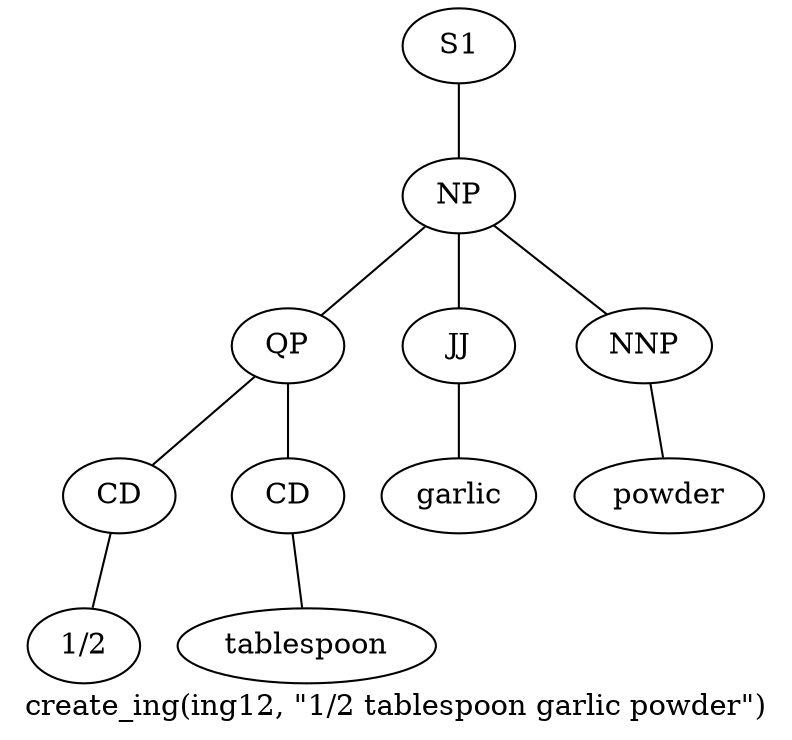 graph SyntaxGraph {
	label = "create_ing(ing12, \"1/2 tablespoon garlic powder\")";
	Node0 [label="S1"];
	Node1 [label="NP"];
	Node2 [label="QP"];
	Node3 [label="CD"];
	Node4 [label="1/2"];
	Node5 [label="CD"];
	Node6 [label="tablespoon"];
	Node7 [label="JJ"];
	Node8 [label="garlic"];
	Node9 [label="NNP"];
	Node10 [label="powder"];

	Node0 -- Node1;
	Node1 -- Node2;
	Node1 -- Node7;
	Node1 -- Node9;
	Node2 -- Node3;
	Node2 -- Node5;
	Node3 -- Node4;
	Node5 -- Node6;
	Node7 -- Node8;
	Node9 -- Node10;
}